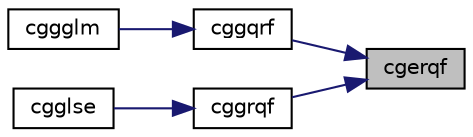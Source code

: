 digraph "cgerqf"
{
 // LATEX_PDF_SIZE
  edge [fontname="Helvetica",fontsize="10",labelfontname="Helvetica",labelfontsize="10"];
  node [fontname="Helvetica",fontsize="10",shape=record];
  rankdir="RL";
  Node1 [label="cgerqf",height=0.2,width=0.4,color="black", fillcolor="grey75", style="filled", fontcolor="black",tooltip="CGERQF"];
  Node1 -> Node2 [dir="back",color="midnightblue",fontsize="10",style="solid",fontname="Helvetica"];
  Node2 [label="cggqrf",height=0.2,width=0.4,color="black", fillcolor="white", style="filled",URL="$cggqrf_8f.html#af9a75af9f0c4997661d3f8e1bc048cbd",tooltip="CGGQRF"];
  Node2 -> Node3 [dir="back",color="midnightblue",fontsize="10",style="solid",fontname="Helvetica"];
  Node3 [label="cggglm",height=0.2,width=0.4,color="black", fillcolor="white", style="filled",URL="$cggglm_8f.html#a4be128ffc05552459683f0aade5a7937",tooltip="CGGGLM"];
  Node1 -> Node4 [dir="back",color="midnightblue",fontsize="10",style="solid",fontname="Helvetica"];
  Node4 [label="cggrqf",height=0.2,width=0.4,color="black", fillcolor="white", style="filled",URL="$cggrqf_8f.html#a36a02371bb9db8ff1beb80be6d9c41d8",tooltip="CGGRQF"];
  Node4 -> Node5 [dir="back",color="midnightblue",fontsize="10",style="solid",fontname="Helvetica"];
  Node5 [label="cgglse",height=0.2,width=0.4,color="black", fillcolor="white", style="filled",URL="$cgglse_8f.html#a28e4e4fece23da5ddc449699822e5d77",tooltip="CGGLSE solves overdetermined or underdetermined systems for OTHER matrices"];
}
